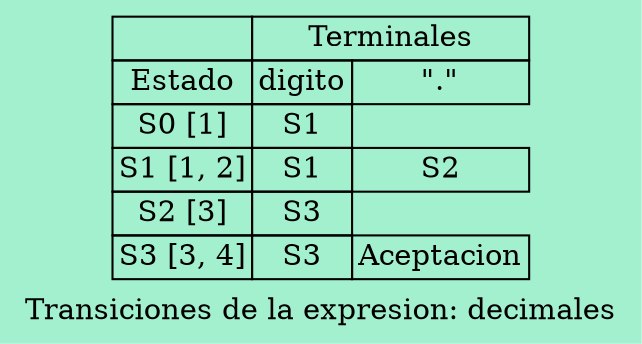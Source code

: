 digraph Transiciones{
    rankdir=LR;
    bgcolor = "#A3F0CF"
    node [shape=plaintext];
    edge [arrowhead=empty];
    
    // Encabezado de la tabla
    header [label=
    <
        <table border="0" cellborder="1" cellspacing="0">
            <tr>
                <td></td>
                <td colspan="2">Terminales</td>
            </tr>
            <tr>
                <td>Estado</td><td>digito</td>
<td>"."</td>
</tr>
<tr>
                <td>S0 [1]</td>
<td>S1</td></tr>
<tr>
                <td>S1 [1, 2]</td>
<td>S1</td><td>S2</td></tr>
<tr>
                <td>S2 [3]</td>
<td>S3</td></tr>
<tr>
                <td>S3 [3, 4]</td>
<td>S3</td><td>Aceptacion</td></tr>
        </table>
    >];
label="Transiciones de la expresion: decimales"}
